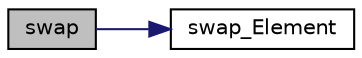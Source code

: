 digraph "swap"
{
 // INTERACTIVE_SVG=YES
 // LATEX_PDF_SIZE
  edge [fontname="Helvetica",fontsize="10",labelfontname="Helvetica",labelfontsize="10"];
  node [fontname="Helvetica",fontsize="10",shape=record];
  rankdir="LR";
  Node0 [label="swap",height=0.2,width=0.4,color="black", fillcolor="grey75", style="filled", fontcolor="black",tooltip=" "];
  Node0 -> Node1 [color="midnightblue",fontsize="10",style="solid",fontname="Helvetica"];
  Node1 [label="swap_Element",height=0.2,width=0.4,color="black", fillcolor="white", style="filled",URL="$vec3_8h.html#a11b5a819e6c7bba130fce2137ebad50c",tooltip=" "];
}
